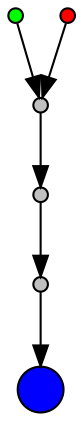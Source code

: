 digraph G {
0[shape="circle",width=0.1,label="",style=filled,fillcolor="green"];
1[shape="circle",width=0.1,label="",style=filled,fillcolor="red"];
2[shape="circle",width=0.1,label="",style=filled,fillcolor="gray"];
3[shape="circle",width=0.1,label="",style=filled,fillcolor="gray"];
4[shape="circle",width=0.1,label="",style=filled,fillcolor="gray"];
5[shape="circle",width=0.3,label="",style=filled,fillcolor="blue"];
0->2 ;
1->2 ;
2->3 ;
3->4 ;
4->5 ;
}
